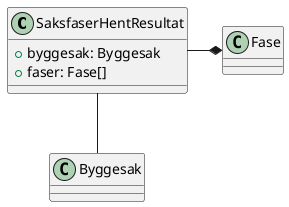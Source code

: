 @startuml
class SaksfaserHentResultat {
    +byggesak: Byggesak
    +faser: Fase[]
}

SaksfaserHentResultat -- Byggesak
SaksfaserHentResultat -* Fase

@enduml